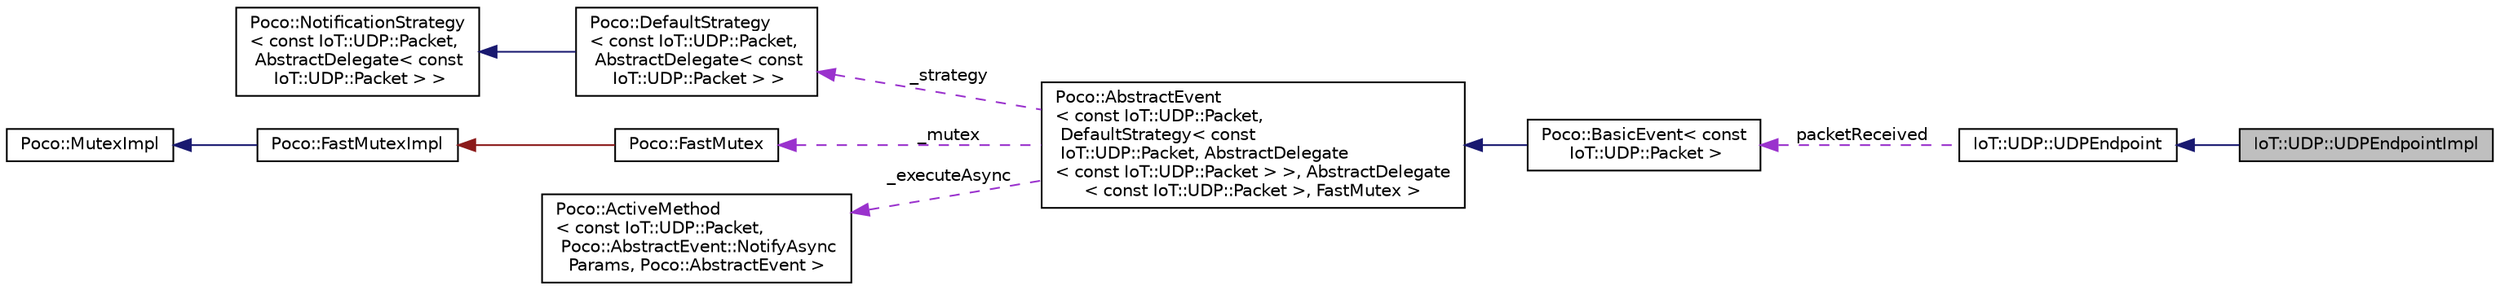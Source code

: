 digraph "IoT::UDP::UDPEndpointImpl"
{
 // LATEX_PDF_SIZE
  edge [fontname="Helvetica",fontsize="10",labelfontname="Helvetica",labelfontsize="10"];
  node [fontname="Helvetica",fontsize="10",shape=record];
  rankdir="LR";
  Node1 [label="IoT::UDP::UDPEndpointImpl",height=0.2,width=0.4,color="black", fillcolor="grey75", style="filled", fontcolor="black",tooltip="The default implementation of UDPEndpoint."];
  Node2 -> Node1 [dir="back",color="midnightblue",fontsize="10",style="solid"];
  Node2 [label="IoT::UDP::UDPEndpoint",height=0.2,width=0.4,color="black", fillcolor="white", style="filled",URL="$classIoT_1_1UDP_1_1UDPEndpoint.html",tooltip="The UDPEndpoint is used to receive and send UDP packets."];
  Node3 -> Node2 [dir="back",color="darkorchid3",fontsize="10",style="dashed",label=" packetReceived" ];
  Node3 [label="Poco::BasicEvent\< const\l IoT::UDP::Packet \>",height=0.2,width=0.4,color="black", fillcolor="white", style="filled",URL="$classPoco_1_1BasicEvent.html",tooltip=" "];
  Node4 -> Node3 [dir="back",color="midnightblue",fontsize="10",style="solid"];
  Node4 [label="Poco::AbstractEvent\l\< const IoT::UDP::Packet,\l DefaultStrategy\< const\l IoT::UDP::Packet, AbstractDelegate\l\< const IoT::UDP::Packet \> \>, AbstractDelegate\l\< const IoT::UDP::Packet \>, FastMutex \>",height=0.2,width=0.4,color="black", fillcolor="white", style="filled",URL="$classPoco_1_1AbstractEvent.html",tooltip=" "];
  Node5 -> Node4 [dir="back",color="darkorchid3",fontsize="10",style="dashed",label=" _strategy" ];
  Node5 [label="Poco::DefaultStrategy\l\< const IoT::UDP::Packet,\l AbstractDelegate\< const\l IoT::UDP::Packet \> \>",height=0.2,width=0.4,color="black", fillcolor="white", style="filled",URL="$classPoco_1_1DefaultStrategy.html",tooltip=" "];
  Node6 -> Node5 [dir="back",color="midnightblue",fontsize="10",style="solid"];
  Node6 [label="Poco::NotificationStrategy\l\< const IoT::UDP::Packet,\l AbstractDelegate\< const\l IoT::UDP::Packet \> \>",height=0.2,width=0.4,color="black", fillcolor="white", style="filled",URL="$classPoco_1_1NotificationStrategy.html",tooltip=" "];
  Node7 -> Node4 [dir="back",color="darkorchid3",fontsize="10",style="dashed",label=" _mutex" ];
  Node7 [label="Poco::FastMutex",height=0.2,width=0.4,color="black", fillcolor="white", style="filled",URL="$classPoco_1_1FastMutex.html",tooltip=" "];
  Node8 -> Node7 [dir="back",color="firebrick4",fontsize="10",style="solid"];
  Node8 [label="Poco::FastMutexImpl",height=0.2,width=0.4,color="black", fillcolor="white", style="filled",URL="$classPoco_1_1FastMutexImpl.html",tooltip=" "];
  Node9 -> Node8 [dir="back",color="midnightblue",fontsize="10",style="solid"];
  Node9 [label="Poco::MutexImpl",height=0.2,width=0.4,color="black", fillcolor="white", style="filled",URL="$classPoco_1_1MutexImpl.html",tooltip=" "];
  Node10 -> Node4 [dir="back",color="darkorchid3",fontsize="10",style="dashed",label=" _executeAsync" ];
  Node10 [label="Poco::ActiveMethod\l\< const IoT::UDP::Packet,\l Poco::AbstractEvent::NotifyAsync\lParams, Poco::AbstractEvent \>",height=0.2,width=0.4,color="black", fillcolor="white", style="filled",URL="$classPoco_1_1ActiveMethod.html",tooltip=" "];
}
